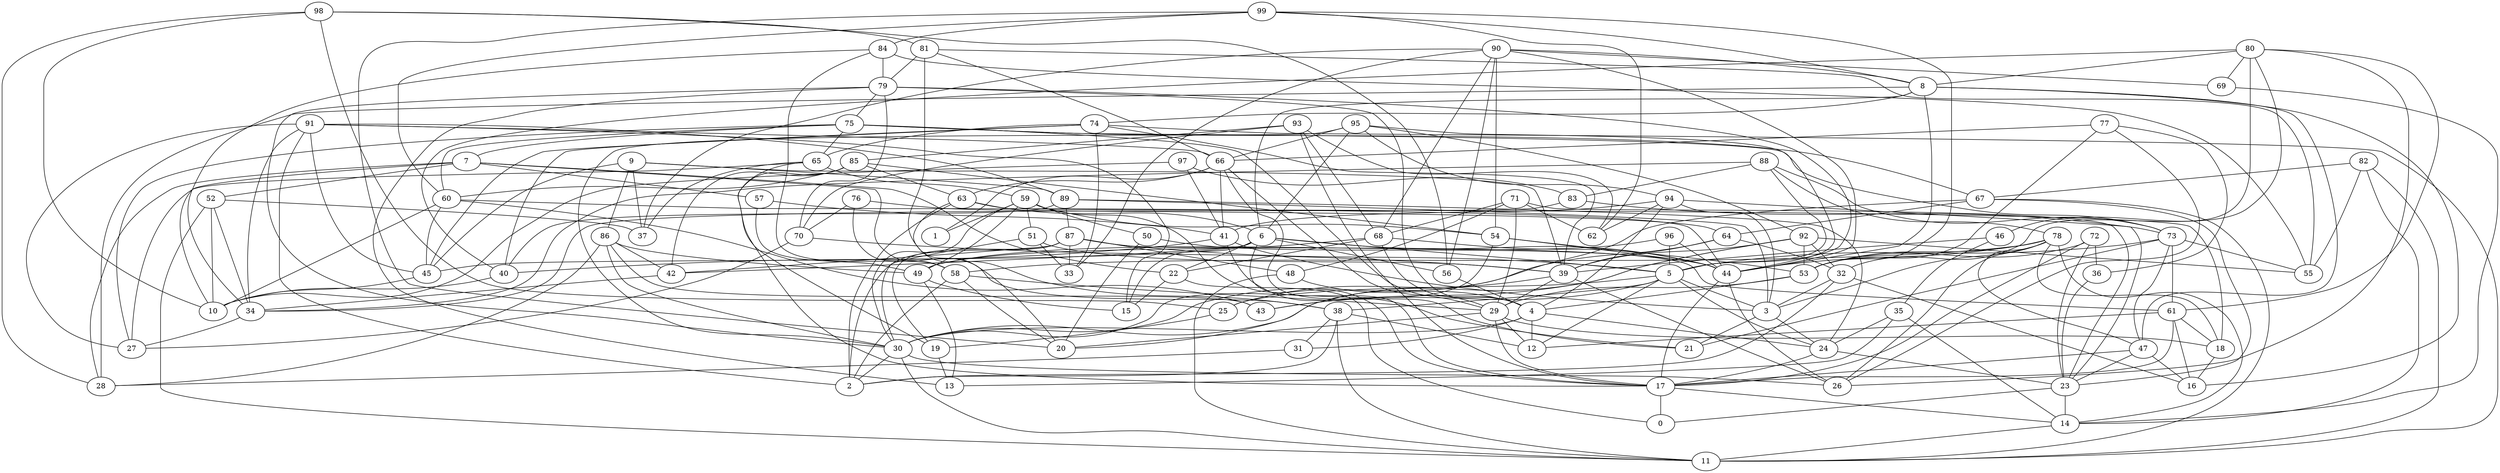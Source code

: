 digraph GG_graph {

subgraph G_graph {
edge [color = black]
"60" -> "44" [dir = none]
"60" -> "43" [dir = none]
"60" -> "10" [dir = none]
"74" -> "65" [dir = none]
"74" -> "39" [dir = none]
"74" -> "33" [dir = none]
"86" -> "49" [dir = none]
"86" -> "43" [dir = none]
"86" -> "30" [dir = none]
"86" -> "42" [dir = none]
"86" -> "28" [dir = none]
"75" -> "27" [dir = none]
"75" -> "29" [dir = none]
"75" -> "73" [dir = none]
"75" -> "67" [dir = none]
"88" -> "83" [dir = none]
"88" -> "78" [dir = none]
"88" -> "73" [dir = none]
"78" -> "14" [dir = none]
"78" -> "53" [dir = none]
"78" -> "58" [dir = none]
"78" -> "26" [dir = none]
"78" -> "3" [dir = none]
"78" -> "18" [dir = none]
"78" -> "44" [dir = none]
"96" -> "44" [dir = none]
"96" -> "5" [dir = none]
"47" -> "16" [dir = none]
"47" -> "17" [dir = none]
"68" -> "22" [dir = none]
"98" -> "10" [dir = none]
"98" -> "28" [dir = none]
"98" -> "81" [dir = none]
"98" -> "25" [dir = none]
"25" -> "19" [dir = none]
"61" -> "12" [dir = none]
"38" -> "12" [dir = none]
"38" -> "2" [dir = none]
"93" -> "70" [dir = none]
"93" -> "68" [dir = none]
"93" -> "85" [dir = none]
"93" -> "17" [dir = none]
"93" -> "62" [dir = none]
"56" -> "4" [dir = none]
"79" -> "13" [dir = none]
"79" -> "75" [dir = none]
"79" -> "44" [dir = none]
"79" -> "70" [dir = none]
"79" -> "4" [dir = none]
"64" -> "32" [dir = none]
"64" -> "30" [dir = none]
"76" -> "58" [dir = none]
"76" -> "64" [dir = none]
"36" -> "23" [dir = none]
"50" -> "20" [dir = none]
"67" -> "11" [dir = none]
"67" -> "20" [dir = none]
"67" -> "23" [dir = none]
"67" -> "64" [dir = none]
"59" -> "54" [dir = none]
"59" -> "50" [dir = none]
"59" -> "17" [dir = none]
"59" -> "49" [dir = none]
"59" -> "51" [dir = none]
"59" -> "1" [dir = none]
"71" -> "68" [dir = none]
"71" -> "29" [dir = none]
"71" -> "48" [dir = none]
"92" -> "39" [dir = none]
"92" -> "30" [dir = none]
"44" -> "17" [dir = none]
"44" -> "26" [dir = none]
"17" -> "14" [dir = none]
"17" -> "0" [dir = none]
"40" -> "10" [dir = none]
"72" -> "23" [dir = none]
"72" -> "17" [dir = none]
"7" -> "38" [dir = none]
"7" -> "22" [dir = none]
"7" -> "57" [dir = none]
"7" -> "52" [dir = none]
"65" -> "17" [dir = none]
"65" -> "59" [dir = none]
"65" -> "37" [dir = none]
"22" -> "0" [dir = none]
"85" -> "42" [dir = none]
"85" -> "63" [dir = none]
"85" -> "54" [dir = none]
"83" -> "73" [dir = none]
"35" -> "14" [dir = none]
"35" -> "13" [dir = none]
"8" -> "6" [dir = none]
"8" -> "44" [dir = none]
"8" -> "16" [dir = none]
"24" -> "23" [dir = none]
"24" -> "17" [dir = none]
"89" -> "87" [dir = none]
"89" -> "3" [dir = none]
"89" -> "24" [dir = none]
"82" -> "11" [dir = none]
"82" -> "14" [dir = none]
"48" -> "4" [dir = none]
"48" -> "11" [dir = none]
"91" -> "66" [dir = none]
"91" -> "15" [dir = none]
"91" -> "2" [dir = none]
"91" -> "45" [dir = none]
"14" -> "11" [dir = none]
"4" -> "30" [dir = none]
"4" -> "31" [dir = none]
"87" -> "5" [dir = none]
"87" -> "48" [dir = none]
"87" -> "19" [dir = none]
"87" -> "2" [dir = none]
"51" -> "33" [dir = none]
"58" -> "20" [dir = none]
"58" -> "29" [dir = none]
"84" -> "34" [dir = none]
"84" -> "58" [dir = none]
"84" -> "55" [dir = none]
"30" -> "11" [dir = none]
"30" -> "26" [dir = none]
"30" -> "2" [dir = none]
"6" -> "45" [dir = none]
"6" -> "44" [dir = none]
"6" -> "5" [dir = none]
"6" -> "42" [dir = none]
"6" -> "15" [dir = none]
"6" -> "17" [dir = none]
"52" -> "11" [dir = none]
"52" -> "37" [dir = none]
"97" -> "41" [dir = none]
"97" -> "83" [dir = none]
"5" -> "3" [dir = none]
"5" -> "38" [dir = none]
"5" -> "25" [dir = none]
"5" -> "43" [dir = none]
"5" -> "12" [dir = none]
"53" -> "29" [dir = none]
"99" -> "62" [dir = none]
"99" -> "8" [dir = none]
"99" -> "20" [dir = none]
"99" -> "84" [dir = none]
"29" -> "17" [dir = none]
"29" -> "18" [dir = none]
"29" -> "20" [dir = none]
"46" -> "39" [dir = none]
"39" -> "25" [dir = none]
"39" -> "26" [dir = none]
"31" -> "28" [dir = none]
"57" -> "41" [dir = none]
"57" -> "49" [dir = none]
"90" -> "69" [dir = none]
"90" -> "37" [dir = none]
"90" -> "33" [dir = none]
"90" -> "8" [dir = none]
"90" -> "44" [dir = none]
"90" -> "56" [dir = none]
"90" -> "68" [dir = none]
"81" -> "38" [dir = none]
"81" -> "66" [dir = none]
"81" -> "79" [dir = none]
"95" -> "66" [dir = none]
"95" -> "5" [dir = none]
"19" -> "13" [dir = none]
"69" -> "14" [dir = none]
"94" -> "23" [dir = none]
"94" -> "4" [dir = none]
"41" -> "3" [dir = none]
"41" -> "40" [dir = none]
"80" -> "40" [dir = none]
"80" -> "46" [dir = none]
"80" -> "8" [dir = none]
"80" -> "26" [dir = none]
"80" -> "69" [dir = none]
"80" -> "32" [dir = none]
"49" -> "15" [dir = none]
"42" -> "34" [dir = none]
"73" -> "21" [dir = none]
"73" -> "55" [dir = none]
"73" -> "5" [dir = none]
"73" -> "61" [dir = none]
"18" -> "16" [dir = none]
"9" -> "45" [dir = none]
"9" -> "89" [dir = none]
"63" -> "20" [dir = none]
"63" -> "6" [dir = none]
"63" -> "18" [dir = none]
"70" -> "39" [dir = none]
"70" -> "27" [dir = none]
"66" -> "1" [dir = none]
"66" -> "41" [dir = none]
"66" -> "63" [dir = none]
"66" -> "29" [dir = none]
"66" -> "21" [dir = none]
"77" -> "36" [dir = none]
"77" -> "53" [dir = none]
"77" -> "66" [dir = none]
"58" -> "2" [dir = none]
"98" -> "56" [dir = none]
"41" -> "21" [dir = none]
"63" -> "2" [dir = none]
"54" -> "30" [dir = none]
"68" -> "44" [dir = none]
"52" -> "10" [dir = none]
"51" -> "30" [dir = none]
"39" -> "29" [dir = none]
"71" -> "23" [dir = none]
"91" -> "27" [dir = none]
"72" -> "36" [dir = none]
"74" -> "45" [dir = none]
"60" -> "45" [dir = none]
"87" -> "42" [dir = none]
"8" -> "47" [dir = none]
"95" -> "30" [dir = none]
"38" -> "11" [dir = none]
"91" -> "34" [dir = none]
"72" -> "53" [dir = none]
"49" -> "13" [dir = none]
"7" -> "28" [dir = none]
"94" -> "3" [dir = none]
"87" -> "33" [dir = none]
"94" -> "41" [dir = none]
"45" -> "10" [dir = none]
"64" -> "39" [dir = none]
"7" -> "10" [dir = none]
"85" -> "19" [dir = none]
"88" -> "34" [dir = none]
"3" -> "24" [dir = none]
"9" -> "86" [dir = none]
"77" -> "26" [dir = none]
"71" -> "62" [dir = none]
"74" -> "11" [dir = none]
"78" -> "47" [dir = none]
"46" -> "35" [dir = none]
"96" -> "49" [dir = none]
"75" -> "65" [dir = none]
"8" -> "28" [dir = none]
"54" -> "44" [dir = none]
"68" -> "49" [dir = none]
"92" -> "53" [dir = none]
"97" -> "10" [dir = none]
"92" -> "55" [dir = none]
"80" -> "61" [dir = none]
"61" -> "16" [dir = none]
"3" -> "21" [dir = none]
"88" -> "5" [dir = none]
"73" -> "47" [dir = none]
"99" -> "60" [dir = none]
"50" -> "44" [dir = none]
"82" -> "67" [dir = none]
"99" -> "53" [dir = none]
"75" -> "7" [dir = none]
"91" -> "89" [dir = none]
"92" -> "43" [dir = none]
"87" -> "61" [dir = none]
"38" -> "31" [dir = none]
"76" -> "70" [dir = none]
"34" -> "27" [dir = none]
"22" -> "15" [dir = none]
"89" -> "40" [dir = none]
"9" -> "37" [dir = none]
"68" -> "4" [dir = none]
"52" -> "34" [dir = none]
"82" -> "55" [dir = none]
"6" -> "56" [dir = none]
"79" -> "30" [dir = none]
"29" -> "12" [dir = none]
"90" -> "54" [dir = none]
"23" -> "14" [dir = none]
"94" -> "62" [dir = none]
"95" -> "6" [dir = none]
"8" -> "74" [dir = none]
"84" -> "79" [dir = none]
"6" -> "22" [dir = none]
"54" -> "53" [dir = none]
"75" -> "60" [dir = none]
"4" -> "12" [dir = none]
"32" -> "2" [dir = none]
"23" -> "0" [dir = none]
"4" -> "24" [dir = none]
"61" -> "18" [dir = none]
"35" -> "24" [dir = none]
"47" -> "23" [dir = none]
"59" -> "30" [dir = none]
"74" -> "40" [dir = none]
"9" -> "39" [dir = none]
"95" -> "94" [dir = none]
"81" -> "55" [dir = none]
"5" -> "24" [dir = none]
"92" -> "32" [dir = none]
"32" -> "3" [dir = none]
"95" -> "92" [dir = none]
"53" -> "4" [dir = none]
"85" -> "60" [dir = none]
"83" -> "34" [dir = none]
"32" -> "16" [dir = none]
"51" -> "39" [dir = none]
"65" -> "27" [dir = none]
"61" -> "17" [dir = none]
}

}
